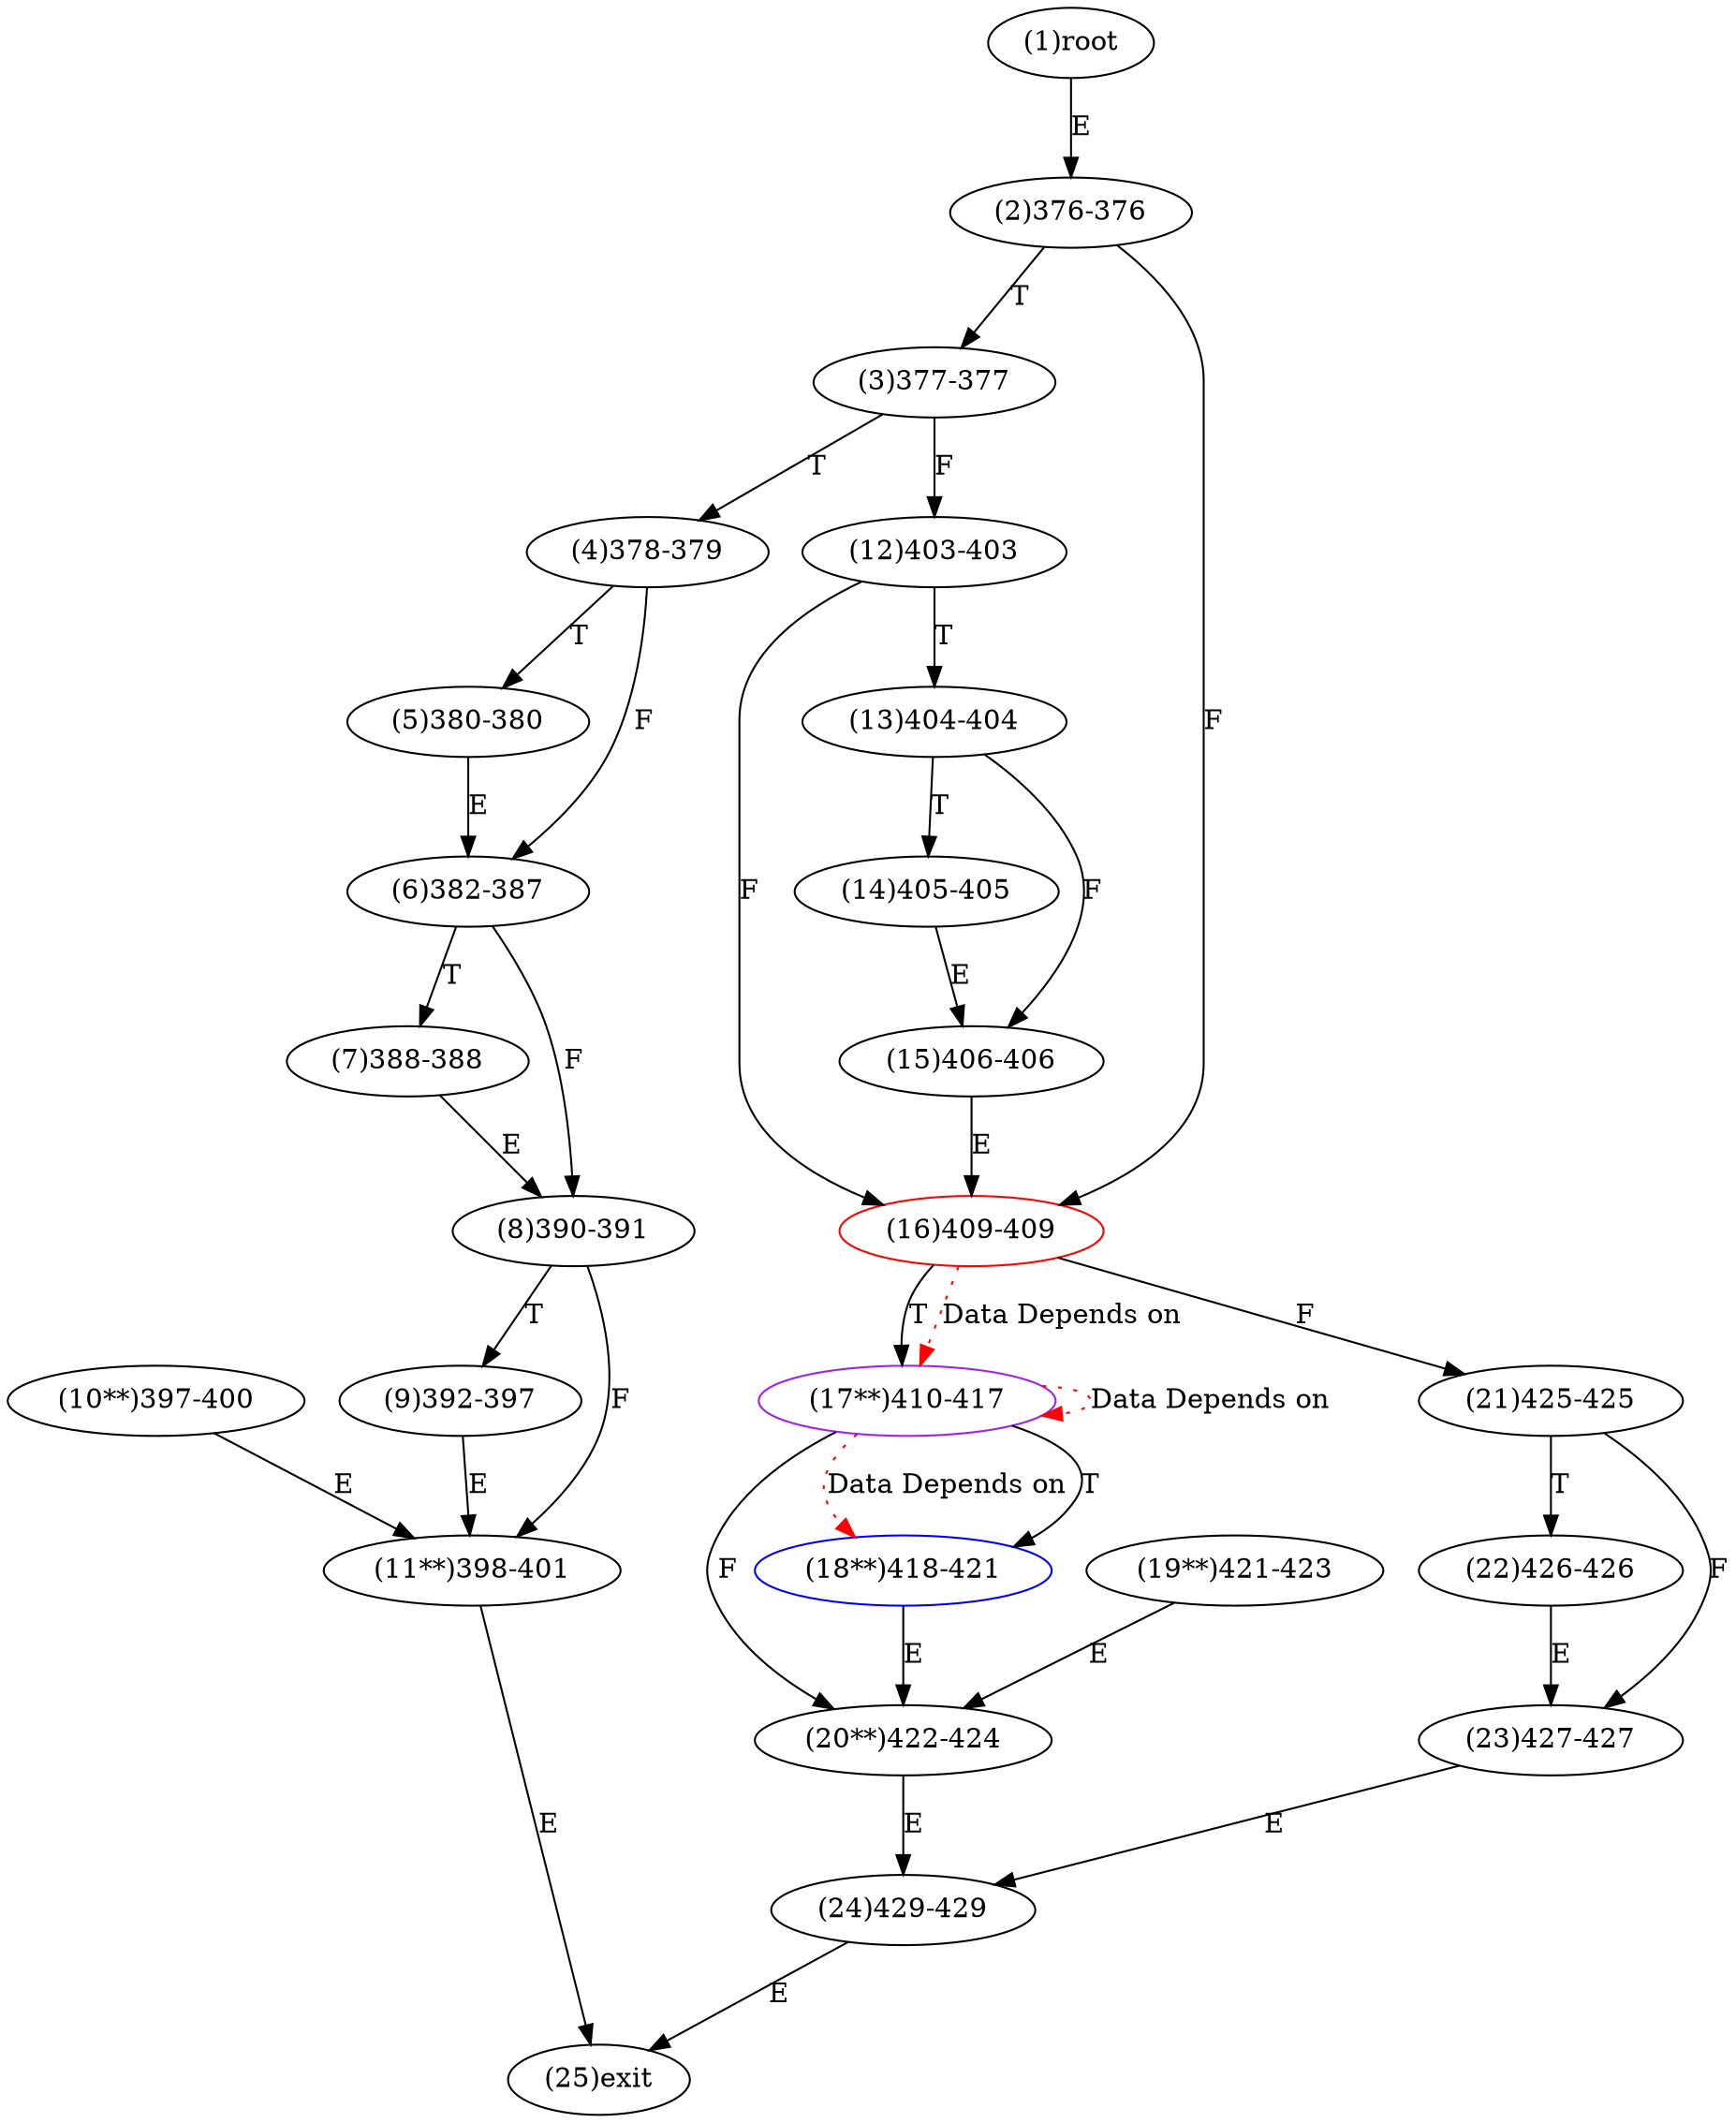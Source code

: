 digraph "" { 
1[ label="(1)root"];
2[ label="(2)376-376"];
3[ label="(3)377-377"];
4[ label="(4)378-379"];
5[ label="(5)380-380"];
6[ label="(6)382-387"];
7[ label="(7)388-388"];
8[ label="(8)390-391"];
9[ label="(9)392-397"];
10[ label="(10**)397-400"];
11[ label="(11**)398-401"];
12[ label="(12)403-403"];
13[ label="(13)404-404"];
14[ label="(14)405-405"];
15[ label="(15)406-406"];
17[ label="(17**)410-417",color=purple];
16[ label="(16)409-409",color=red];
19[ label="(19**)421-423"];
18[ label="(18**)418-421",color=blue];
21[ label="(21)425-425"];
20[ label="(20**)422-424"];
23[ label="(23)427-427"];
22[ label="(22)426-426"];
25[ label="(25)exit"];
24[ label="(24)429-429"];
1->2[ label="E"];
2->16[ label="F"];
2->3[ label="T"];
3->12[ label="F"];
3->4[ label="T"];
4->6[ label="F"];
4->5[ label="T"];
5->6[ label="E"];
6->8[ label="F"];
6->7[ label="T"];
7->8[ label="E"];
8->11[ label="F"];
8->9[ label="T"];
9->11[ label="E"];
10->11[ label="E"];
11->25[ label="E"];
12->16[ label="F"];
12->13[ label="T"];
13->15[ label="F"];
13->14[ label="T"];
14->15[ label="E"];
15->16[ label="E"];
16->21[ label="F"];
16->17[ label="T"];
17->20[ label="F"];
17->18[ label="T"];
18->20[ label="E"];
19->20[ label="E"];
20->24[ label="E"];
21->23[ label="F"];
21->22[ label="T"];
22->23[ label="E"];
23->24[ label="E"];
24->25[ label="E"];
17->17[ color="red" label="Data Depends on" style = dotted ];
17->18[ color="red" label="Data Depends on" style = dotted ];
16->17[ color="red" label="Data Depends on" style = dotted ];
}